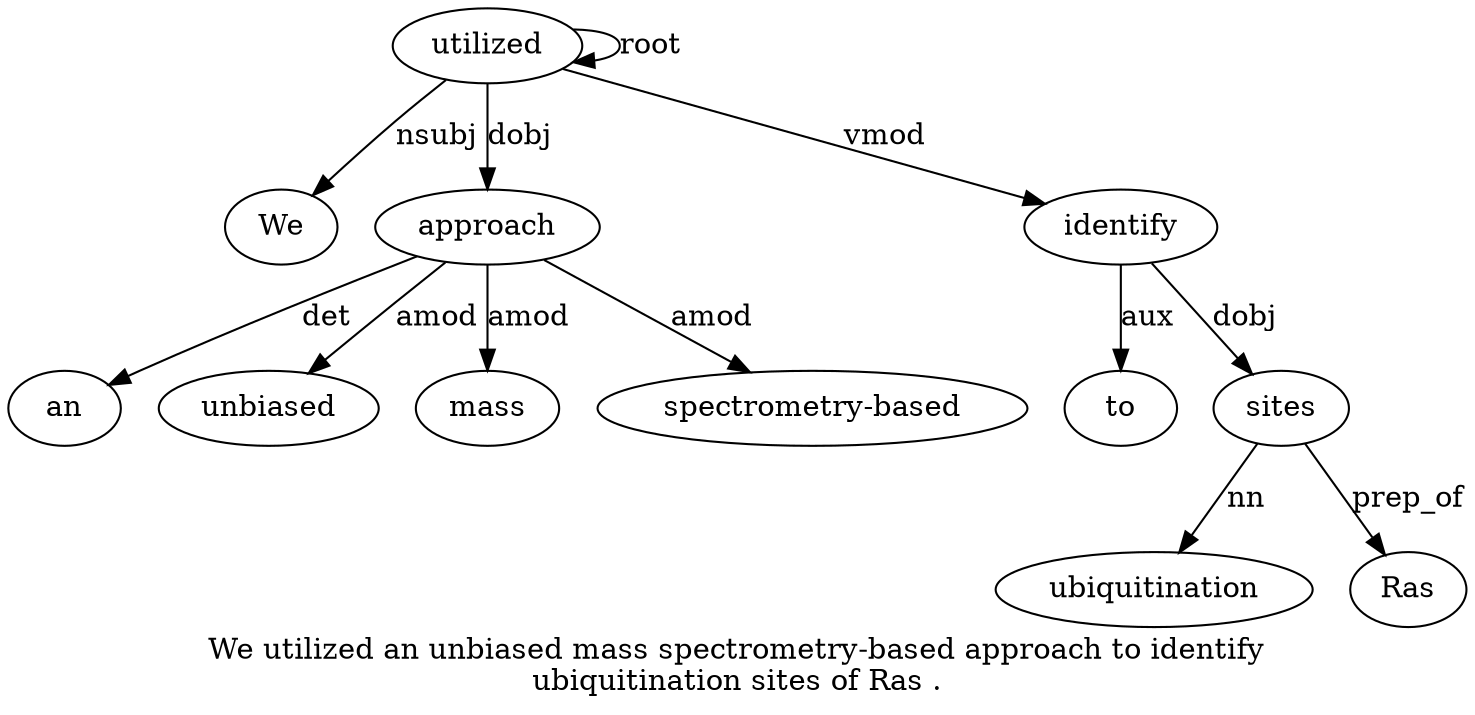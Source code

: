 digraph "We utilized an unbiased mass spectrometry-based approach to identify ubiquitination sites of Ras ." {
label="We utilized an unbiased mass spectrometry-based approach to identify
ubiquitination sites of Ras .";
utilized2 [style=filled, fillcolor=white, label=utilized];
We1 [style=filled, fillcolor=white, label=We];
utilized2 -> We1  [label=nsubj];
utilized2 -> utilized2  [label=root];
approach7 [style=filled, fillcolor=white, label=approach];
an3 [style=filled, fillcolor=white, label=an];
approach7 -> an3  [label=det];
unbiased4 [style=filled, fillcolor=white, label=unbiased];
approach7 -> unbiased4  [label=amod];
mass5 [style=filled, fillcolor=white, label=mass];
approach7 -> mass5  [label=amod];
"spectrometry-based6" [style=filled, fillcolor=white, label="spectrometry-based"];
approach7 -> "spectrometry-based6"  [label=amod];
utilized2 -> approach7  [label=dobj];
identify9 [style=filled, fillcolor=white, label=identify];
to8 [style=filled, fillcolor=white, label=to];
identify9 -> to8  [label=aux];
utilized2 -> identify9  [label=vmod];
sites11 [style=filled, fillcolor=white, label=sites];
ubiquitination10 [style=filled, fillcolor=white, label=ubiquitination];
sites11 -> ubiquitination10  [label=nn];
identify9 -> sites11  [label=dobj];
Ras13 [style=filled, fillcolor=white, label=Ras];
sites11 -> Ras13  [label=prep_of];
}

